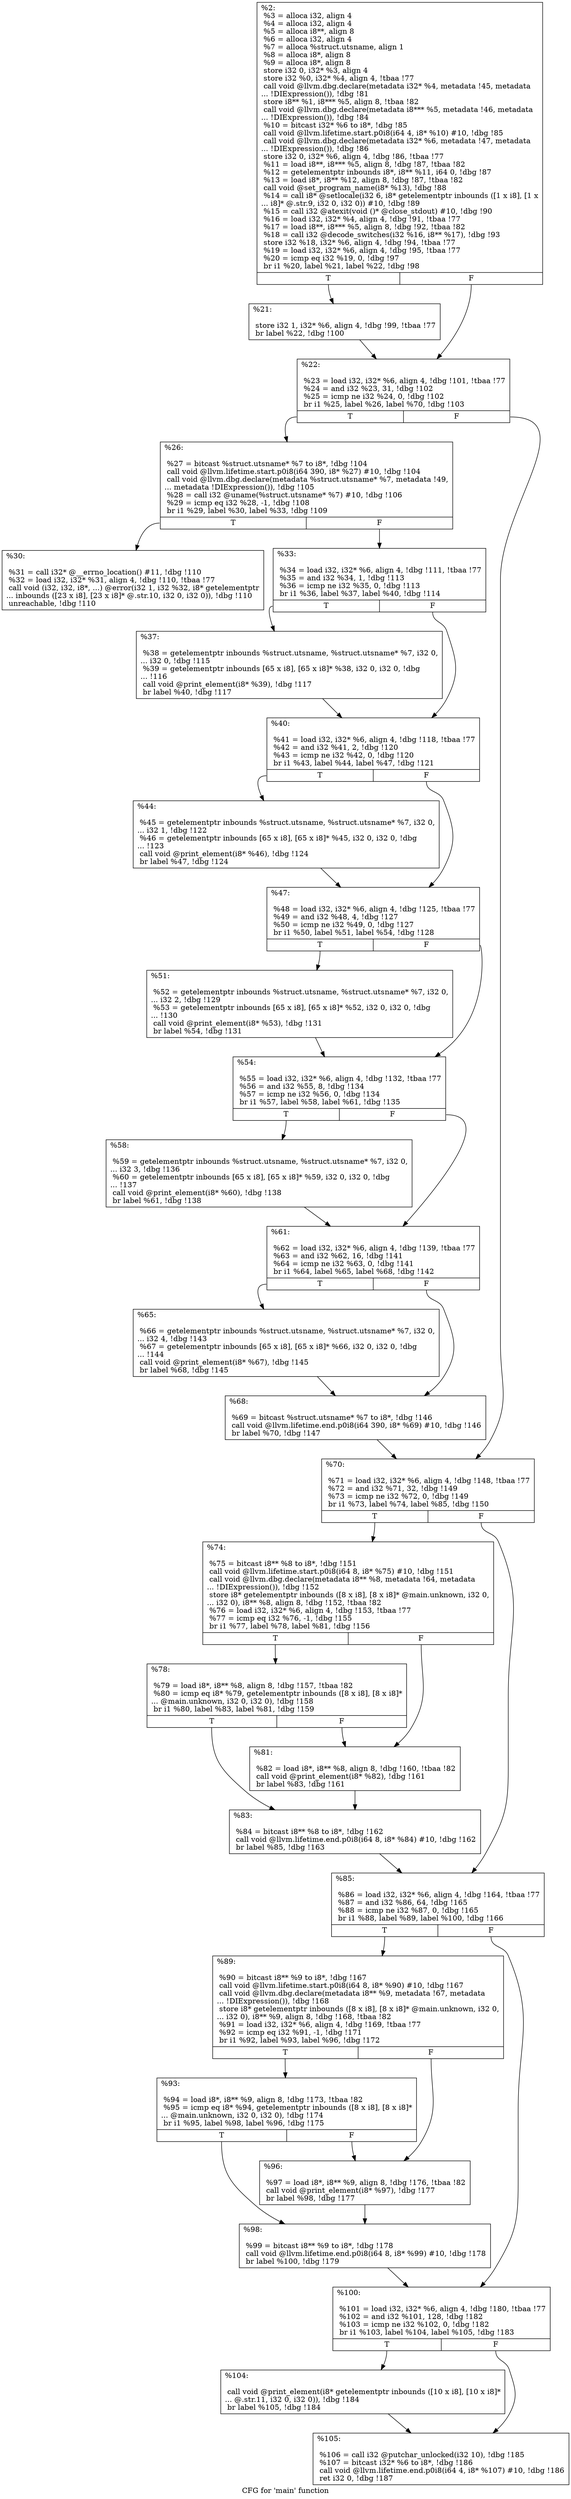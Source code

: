 digraph "CFG for 'main' function" {
	label="CFG for 'main' function";

	Node0x145b9c0 [shape=record,label="{%2:\l  %3 = alloca i32, align 4\l  %4 = alloca i32, align 4\l  %5 = alloca i8**, align 8\l  %6 = alloca i32, align 4\l  %7 = alloca %struct.utsname, align 1\l  %8 = alloca i8*, align 8\l  %9 = alloca i8*, align 8\l  store i32 0, i32* %3, align 4\l  store i32 %0, i32* %4, align 4, !tbaa !77\l  call void @llvm.dbg.declare(metadata i32* %4, metadata !45, metadata\l... !DIExpression()), !dbg !81\l  store i8** %1, i8*** %5, align 8, !tbaa !82\l  call void @llvm.dbg.declare(metadata i8*** %5, metadata !46, metadata\l... !DIExpression()), !dbg !84\l  %10 = bitcast i32* %6 to i8*, !dbg !85\l  call void @llvm.lifetime.start.p0i8(i64 4, i8* %10) #10, !dbg !85\l  call void @llvm.dbg.declare(metadata i32* %6, metadata !47, metadata\l... !DIExpression()), !dbg !86\l  store i32 0, i32* %6, align 4, !dbg !86, !tbaa !77\l  %11 = load i8**, i8*** %5, align 8, !dbg !87, !tbaa !82\l  %12 = getelementptr inbounds i8*, i8** %11, i64 0, !dbg !87\l  %13 = load i8*, i8** %12, align 8, !dbg !87, !tbaa !82\l  call void @set_program_name(i8* %13), !dbg !88\l  %14 = call i8* @setlocale(i32 6, i8* getelementptr inbounds ([1 x i8], [1 x\l... i8]* @.str.9, i32 0, i32 0)) #10, !dbg !89\l  %15 = call i32 @atexit(void ()* @close_stdout) #10, !dbg !90\l  %16 = load i32, i32* %4, align 4, !dbg !91, !tbaa !77\l  %17 = load i8**, i8*** %5, align 8, !dbg !92, !tbaa !82\l  %18 = call i32 @decode_switches(i32 %16, i8** %17), !dbg !93\l  store i32 %18, i32* %6, align 4, !dbg !94, !tbaa !77\l  %19 = load i32, i32* %6, align 4, !dbg !95, !tbaa !77\l  %20 = icmp eq i32 %19, 0, !dbg !97\l  br i1 %20, label %21, label %22, !dbg !98\l|{<s0>T|<s1>F}}"];
	Node0x145b9c0:s0 -> Node0x145bb00;
	Node0x145b9c0:s1 -> Node0x145bb50;
	Node0x145bb00 [shape=record,label="{%21:\l\l  store i32 1, i32* %6, align 4, !dbg !99, !tbaa !77\l  br label %22, !dbg !100\l}"];
	Node0x145bb00 -> Node0x145bb50;
	Node0x145bb50 [shape=record,label="{%22:\l\l  %23 = load i32, i32* %6, align 4, !dbg !101, !tbaa !77\l  %24 = and i32 %23, 31, !dbg !102\l  %25 = icmp ne i32 %24, 0, !dbg !102\l  br i1 %25, label %26, label %70, !dbg !103\l|{<s0>T|<s1>F}}"];
	Node0x145bb50:s0 -> Node0x145bba0;
	Node0x145bb50:s1 -> Node0x145bfb0;
	Node0x145bba0 [shape=record,label="{%26:\l\l  %27 = bitcast %struct.utsname* %7 to i8*, !dbg !104\l  call void @llvm.lifetime.start.p0i8(i64 390, i8* %27) #10, !dbg !104\l  call void @llvm.dbg.declare(metadata %struct.utsname* %7, metadata !49,\l... metadata !DIExpression()), !dbg !105\l  %28 = call i32 @uname(%struct.utsname* %7) #10, !dbg !106\l  %29 = icmp eq i32 %28, -1, !dbg !108\l  br i1 %29, label %30, label %33, !dbg !109\l|{<s0>T|<s1>F}}"];
	Node0x145bba0:s0 -> Node0x145bbf0;
	Node0x145bba0:s1 -> Node0x145bc40;
	Node0x145bbf0 [shape=record,label="{%30:\l\l  %31 = call i32* @__errno_location() #11, !dbg !110\l  %32 = load i32, i32* %31, align 4, !dbg !110, !tbaa !77\l  call void (i32, i32, i8*, ...) @error(i32 1, i32 %32, i8* getelementptr\l... inbounds ([23 x i8], [23 x i8]* @.str.10, i32 0, i32 0)), !dbg !110\l  unreachable, !dbg !110\l}"];
	Node0x145bc40 [shape=record,label="{%33:\l\l  %34 = load i32, i32* %6, align 4, !dbg !111, !tbaa !77\l  %35 = and i32 %34, 1, !dbg !113\l  %36 = icmp ne i32 %35, 0, !dbg !113\l  br i1 %36, label %37, label %40, !dbg !114\l|{<s0>T|<s1>F}}"];
	Node0x145bc40:s0 -> Node0x145bc90;
	Node0x145bc40:s1 -> Node0x145bce0;
	Node0x145bc90 [shape=record,label="{%37:\l\l  %38 = getelementptr inbounds %struct.utsname, %struct.utsname* %7, i32 0,\l... i32 0, !dbg !115\l  %39 = getelementptr inbounds [65 x i8], [65 x i8]* %38, i32 0, i32 0, !dbg\l... !116\l  call void @print_element(i8* %39), !dbg !117\l  br label %40, !dbg !117\l}"];
	Node0x145bc90 -> Node0x145bce0;
	Node0x145bce0 [shape=record,label="{%40:\l\l  %41 = load i32, i32* %6, align 4, !dbg !118, !tbaa !77\l  %42 = and i32 %41, 2, !dbg !120\l  %43 = icmp ne i32 %42, 0, !dbg !120\l  br i1 %43, label %44, label %47, !dbg !121\l|{<s0>T|<s1>F}}"];
	Node0x145bce0:s0 -> Node0x145bd30;
	Node0x145bce0:s1 -> Node0x145bd80;
	Node0x145bd30 [shape=record,label="{%44:\l\l  %45 = getelementptr inbounds %struct.utsname, %struct.utsname* %7, i32 0,\l... i32 1, !dbg !122\l  %46 = getelementptr inbounds [65 x i8], [65 x i8]* %45, i32 0, i32 0, !dbg\l... !123\l  call void @print_element(i8* %46), !dbg !124\l  br label %47, !dbg !124\l}"];
	Node0x145bd30 -> Node0x145bd80;
	Node0x145bd80 [shape=record,label="{%47:\l\l  %48 = load i32, i32* %6, align 4, !dbg !125, !tbaa !77\l  %49 = and i32 %48, 4, !dbg !127\l  %50 = icmp ne i32 %49, 0, !dbg !127\l  br i1 %50, label %51, label %54, !dbg !128\l|{<s0>T|<s1>F}}"];
	Node0x145bd80:s0 -> Node0x145bdd0;
	Node0x145bd80:s1 -> Node0x145be20;
	Node0x145bdd0 [shape=record,label="{%51:\l\l  %52 = getelementptr inbounds %struct.utsname, %struct.utsname* %7, i32 0,\l... i32 2, !dbg !129\l  %53 = getelementptr inbounds [65 x i8], [65 x i8]* %52, i32 0, i32 0, !dbg\l... !130\l  call void @print_element(i8* %53), !dbg !131\l  br label %54, !dbg !131\l}"];
	Node0x145bdd0 -> Node0x145be20;
	Node0x145be20 [shape=record,label="{%54:\l\l  %55 = load i32, i32* %6, align 4, !dbg !132, !tbaa !77\l  %56 = and i32 %55, 8, !dbg !134\l  %57 = icmp ne i32 %56, 0, !dbg !134\l  br i1 %57, label %58, label %61, !dbg !135\l|{<s0>T|<s1>F}}"];
	Node0x145be20:s0 -> Node0x145be70;
	Node0x145be20:s1 -> Node0x145bec0;
	Node0x145be70 [shape=record,label="{%58:\l\l  %59 = getelementptr inbounds %struct.utsname, %struct.utsname* %7, i32 0,\l... i32 3, !dbg !136\l  %60 = getelementptr inbounds [65 x i8], [65 x i8]* %59, i32 0, i32 0, !dbg\l... !137\l  call void @print_element(i8* %60), !dbg !138\l  br label %61, !dbg !138\l}"];
	Node0x145be70 -> Node0x145bec0;
	Node0x145bec0 [shape=record,label="{%61:\l\l  %62 = load i32, i32* %6, align 4, !dbg !139, !tbaa !77\l  %63 = and i32 %62, 16, !dbg !141\l  %64 = icmp ne i32 %63, 0, !dbg !141\l  br i1 %64, label %65, label %68, !dbg !142\l|{<s0>T|<s1>F}}"];
	Node0x145bec0:s0 -> Node0x145bf10;
	Node0x145bec0:s1 -> Node0x145bf60;
	Node0x145bf10 [shape=record,label="{%65:\l\l  %66 = getelementptr inbounds %struct.utsname, %struct.utsname* %7, i32 0,\l... i32 4, !dbg !143\l  %67 = getelementptr inbounds [65 x i8], [65 x i8]* %66, i32 0, i32 0, !dbg\l... !144\l  call void @print_element(i8* %67), !dbg !145\l  br label %68, !dbg !145\l}"];
	Node0x145bf10 -> Node0x145bf60;
	Node0x145bf60 [shape=record,label="{%68:\l\l  %69 = bitcast %struct.utsname* %7 to i8*, !dbg !146\l  call void @llvm.lifetime.end.p0i8(i64 390, i8* %69) #10, !dbg !146\l  br label %70, !dbg !147\l}"];
	Node0x145bf60 -> Node0x145bfb0;
	Node0x145bfb0 [shape=record,label="{%70:\l\l  %71 = load i32, i32* %6, align 4, !dbg !148, !tbaa !77\l  %72 = and i32 %71, 32, !dbg !149\l  %73 = icmp ne i32 %72, 0, !dbg !149\l  br i1 %73, label %74, label %85, !dbg !150\l|{<s0>T|<s1>F}}"];
	Node0x145bfb0:s0 -> Node0x145c000;
	Node0x145bfb0:s1 -> Node0x1470090;
	Node0x145c000 [shape=record,label="{%74:\l\l  %75 = bitcast i8** %8 to i8*, !dbg !151\l  call void @llvm.lifetime.start.p0i8(i64 8, i8* %75) #10, !dbg !151\l  call void @llvm.dbg.declare(metadata i8** %8, metadata !64, metadata\l... !DIExpression()), !dbg !152\l  store i8* getelementptr inbounds ([8 x i8], [8 x i8]* @main.unknown, i32 0,\l... i32 0), i8** %8, align 8, !dbg !152, !tbaa !82\l  %76 = load i32, i32* %6, align 4, !dbg !153, !tbaa !77\l  %77 = icmp eq i32 %76, -1, !dbg !155\l  br i1 %77, label %78, label %81, !dbg !156\l|{<s0>T|<s1>F}}"];
	Node0x145c000:s0 -> Node0x145c050;
	Node0x145c000:s1 -> Node0x145c0a0;
	Node0x145c050 [shape=record,label="{%78:\l\l  %79 = load i8*, i8** %8, align 8, !dbg !157, !tbaa !82\l  %80 = icmp eq i8* %79, getelementptr inbounds ([8 x i8], [8 x i8]*\l... @main.unknown, i32 0, i32 0), !dbg !158\l  br i1 %80, label %83, label %81, !dbg !159\l|{<s0>T|<s1>F}}"];
	Node0x145c050:s0 -> Node0x145c0f0;
	Node0x145c050:s1 -> Node0x145c0a0;
	Node0x145c0a0 [shape=record,label="{%81:\l\l  %82 = load i8*, i8** %8, align 8, !dbg !160, !tbaa !82\l  call void @print_element(i8* %82), !dbg !161\l  br label %83, !dbg !161\l}"];
	Node0x145c0a0 -> Node0x145c0f0;
	Node0x145c0f0 [shape=record,label="{%83:\l\l  %84 = bitcast i8** %8 to i8*, !dbg !162\l  call void @llvm.lifetime.end.p0i8(i64 8, i8* %84) #10, !dbg !162\l  br label %85, !dbg !163\l}"];
	Node0x145c0f0 -> Node0x1470090;
	Node0x1470090 [shape=record,label="{%85:\l\l  %86 = load i32, i32* %6, align 4, !dbg !164, !tbaa !77\l  %87 = and i32 %86, 64, !dbg !165\l  %88 = icmp ne i32 %87, 0, !dbg !165\l  br i1 %88, label %89, label %100, !dbg !166\l|{<s0>T|<s1>F}}"];
	Node0x1470090:s0 -> Node0x14700e0;
	Node0x1470090:s1 -> Node0x1470220;
	Node0x14700e0 [shape=record,label="{%89:\l\l  %90 = bitcast i8** %9 to i8*, !dbg !167\l  call void @llvm.lifetime.start.p0i8(i64 8, i8* %90) #10, !dbg !167\l  call void @llvm.dbg.declare(metadata i8** %9, metadata !67, metadata\l... !DIExpression()), !dbg !168\l  store i8* getelementptr inbounds ([8 x i8], [8 x i8]* @main.unknown, i32 0,\l... i32 0), i8** %9, align 8, !dbg !168, !tbaa !82\l  %91 = load i32, i32* %6, align 4, !dbg !169, !tbaa !77\l  %92 = icmp eq i32 %91, -1, !dbg !171\l  br i1 %92, label %93, label %96, !dbg !172\l|{<s0>T|<s1>F}}"];
	Node0x14700e0:s0 -> Node0x1470130;
	Node0x14700e0:s1 -> Node0x1470180;
	Node0x1470130 [shape=record,label="{%93:\l\l  %94 = load i8*, i8** %9, align 8, !dbg !173, !tbaa !82\l  %95 = icmp eq i8* %94, getelementptr inbounds ([8 x i8], [8 x i8]*\l... @main.unknown, i32 0, i32 0), !dbg !174\l  br i1 %95, label %98, label %96, !dbg !175\l|{<s0>T|<s1>F}}"];
	Node0x1470130:s0 -> Node0x14701d0;
	Node0x1470130:s1 -> Node0x1470180;
	Node0x1470180 [shape=record,label="{%96:\l\l  %97 = load i8*, i8** %9, align 8, !dbg !176, !tbaa !82\l  call void @print_element(i8* %97), !dbg !177\l  br label %98, !dbg !177\l}"];
	Node0x1470180 -> Node0x14701d0;
	Node0x14701d0 [shape=record,label="{%98:\l\l  %99 = bitcast i8** %9 to i8*, !dbg !178\l  call void @llvm.lifetime.end.p0i8(i64 8, i8* %99) #10, !dbg !178\l  br label %100, !dbg !179\l}"];
	Node0x14701d0 -> Node0x1470220;
	Node0x1470220 [shape=record,label="{%100:\l\l  %101 = load i32, i32* %6, align 4, !dbg !180, !tbaa !77\l  %102 = and i32 %101, 128, !dbg !182\l  %103 = icmp ne i32 %102, 0, !dbg !182\l  br i1 %103, label %104, label %105, !dbg !183\l|{<s0>T|<s1>F}}"];
	Node0x1470220:s0 -> Node0x1470270;
	Node0x1470220:s1 -> Node0x14702c0;
	Node0x1470270 [shape=record,label="{%104:\l\l  call void @print_element(i8* getelementptr inbounds ([10 x i8], [10 x i8]*\l... @.str.11, i32 0, i32 0)), !dbg !184\l  br label %105, !dbg !184\l}"];
	Node0x1470270 -> Node0x14702c0;
	Node0x14702c0 [shape=record,label="{%105:\l\l  %106 = call i32 @putchar_unlocked(i32 10), !dbg !185\l  %107 = bitcast i32* %6 to i8*, !dbg !186\l  call void @llvm.lifetime.end.p0i8(i64 4, i8* %107) #10, !dbg !186\l  ret i32 0, !dbg !187\l}"];
}

